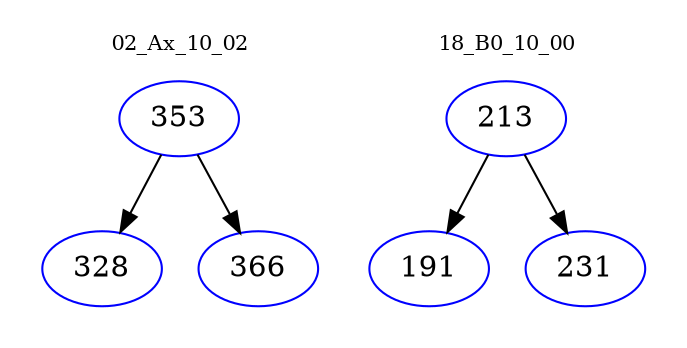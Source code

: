 digraph{
subgraph cluster_0 {
color = white
label = "02_Ax_10_02";
fontsize=10;
T0_353 [label="353", color="blue"]
T0_353 -> T0_328 [color="black"]
T0_328 [label="328", color="blue"]
T0_353 -> T0_366 [color="black"]
T0_366 [label="366", color="blue"]
}
subgraph cluster_1 {
color = white
label = "18_B0_10_00";
fontsize=10;
T1_213 [label="213", color="blue"]
T1_213 -> T1_191 [color="black"]
T1_191 [label="191", color="blue"]
T1_213 -> T1_231 [color="black"]
T1_231 [label="231", color="blue"]
}
}
